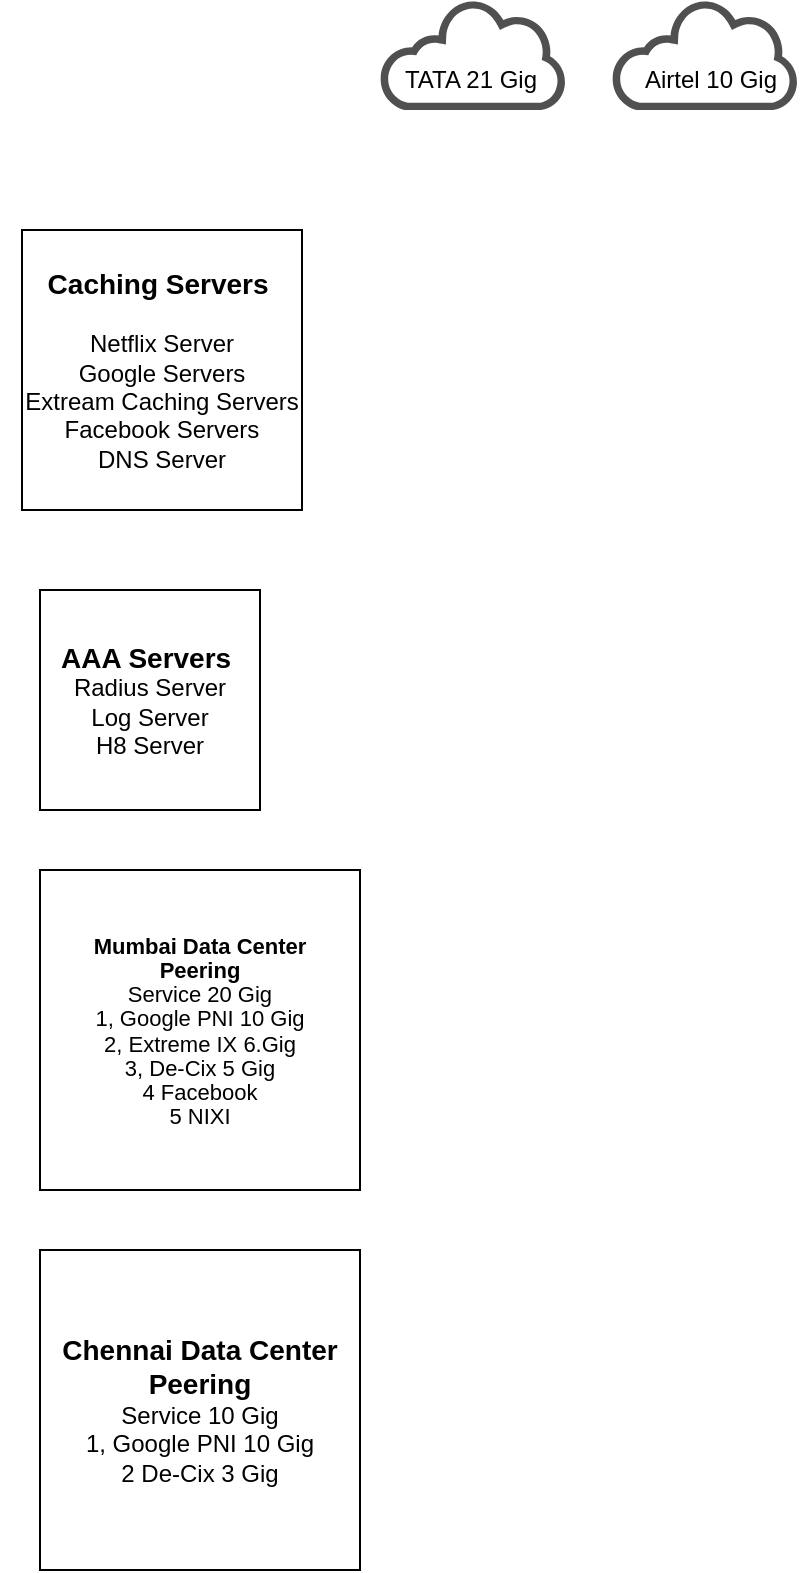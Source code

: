 <mxfile version="22.1.5" type="github">
  <diagram name="Page-1" id="c0LfCaRA-3R7Aoqcc4b5">
    <mxGraphModel dx="1912" dy="585" grid="1" gridSize="10" guides="1" tooltips="1" connect="1" arrows="1" fold="1" page="1" pageScale="1" pageWidth="850" pageHeight="1100" math="0" shadow="0">
      <root>
        <mxCell id="0" />
        <mxCell id="1" parent="0" />
        <mxCell id="HsOJpXerE5FL0MDGk8vI-7" value="" style="sketch=0;pointerEvents=1;shadow=0;dashed=0;html=1;strokeColor=none;fillColor=#505050;labelPosition=center;verticalLabelPosition=bottom;outlineConnect=0;verticalAlign=top;align=center;shape=mxgraph.office.clouds.cloud;movable=1;resizable=1;rotatable=1;deletable=1;editable=1;locked=0;connectable=1;" vertex="1" parent="1">
          <mxGeometry x="180" y="25" width="94" height="55" as="geometry" />
        </mxCell>
        <mxCell id="HsOJpXerE5FL0MDGk8vI-8" value="" style="sketch=0;pointerEvents=1;shadow=0;dashed=0;html=1;strokeColor=none;fillColor=#505050;labelPosition=center;verticalLabelPosition=bottom;outlineConnect=0;verticalAlign=top;align=center;shape=mxgraph.office.clouds.cloud;movable=0;resizable=0;rotatable=0;deletable=0;editable=0;locked=1;connectable=0;" vertex="1" parent="1">
          <mxGeometry x="296" y="25" width="94" height="55" as="geometry" />
        </mxCell>
        <mxCell id="HsOJpXerE5FL0MDGk8vI-9" value="&lt;div&gt;TATA 21 Gig&lt;/div&gt;" style="text;html=1;align=center;verticalAlign=middle;resizable=0;points=[];autosize=1;strokeColor=none;fillColor=none;movable=0;rotatable=0;deletable=0;editable=0;locked=1;connectable=0;" vertex="1" parent="1">
          <mxGeometry x="180" y="50" width="90" height="30" as="geometry" />
        </mxCell>
        <mxCell id="HsOJpXerE5FL0MDGk8vI-10" value="Airtel 10 Gig" style="text;html=1;align=center;verticalAlign=middle;resizable=0;points=[];autosize=1;strokeColor=none;fillColor=none;" vertex="1" parent="1">
          <mxGeometry x="300" y="50" width="90" height="30" as="geometry" />
        </mxCell>
        <mxCell id="HsOJpXerE5FL0MDGk8vI-11" value="" style="sketch=0;pointerEvents=1;shadow=0;dashed=0;html=1;strokeColor=none;fillColor=#505050;labelPosition=center;verticalLabelPosition=bottom;verticalAlign=top;outlineConnect=0;align=center;shape=mxgraph.office.servers.application_server;" vertex="1" parent="1">
          <mxGeometry x="30" y="140" width="40" height="40" as="geometry" />
        </mxCell>
        <mxCell id="HsOJpXerE5FL0MDGk8vI-12" value="&lt;div&gt;Caching Servers &lt;br&gt;&lt;/div&gt;Netflix Server l&lt;br&gt;Google Servers &lt;br&gt;Extream Caching Servers &lt;br&gt;Facebook Servers &lt;br&gt;DN Server " style="text;html=1;align=center;verticalAlign=middle;resizable=0;points=[];autosize=1;strokeColor=none;fillColor=none;" vertex="1" parent="1">
          <mxGeometry x="-10" y="180" width="160" height="100" as="geometry" />
        </mxCell>
        <mxCell id="HsOJpXerE5FL0MDGk8vI-13" value="&lt;div&gt;&lt;b&gt;&lt;font style=&quot;font-size: 14px;&quot;&gt;Caching Servers&amp;nbsp;&lt;/font&gt;&lt;/b&gt;&lt;/div&gt;&lt;div&gt;&lt;br&gt;&lt;/div&gt;&lt;div&gt;Netflix Server &lt;br&gt;&lt;/div&gt;Google Servers &lt;br&gt;Extream Caching Servers &lt;br&gt;Facebook Servers &lt;br&gt;&lt;div&gt;DNS Server &lt;/div&gt;" style="whiteSpace=wrap;html=1;aspect=fixed;" vertex="1" parent="1">
          <mxGeometry x="1" y="140" width="140" height="140" as="geometry" />
        </mxCell>
        <mxCell id="HsOJpXerE5FL0MDGk8vI-15" value="&lt;b&gt;&lt;font style=&quot;font-size: 14px;&quot;&gt;AAA Servers&amp;nbsp; &lt;/font&gt;&lt;/b&gt;&lt;br&gt;Radius Server&lt;br&gt;Log Server &lt;br&gt;H8 Server" style="whiteSpace=wrap;html=1;aspect=fixed;" vertex="1" parent="1">
          <mxGeometry x="10" y="320" width="110" height="110" as="geometry" />
        </mxCell>
        <mxCell id="HsOJpXerE5FL0MDGk8vI-16" value="&lt;p style=&quot;line-height: 110%; font-size: 11px;&quot;&gt;&lt;font style=&quot;font-size: 11px;&quot;&gt;&lt;b&gt;Mumbai Data Center &lt;br&gt;Peering &lt;/b&gt;&lt;br&gt;Service 20 Gig&lt;br&gt;1, Google PNI 10 Gig&lt;br&gt;2, Extreme IX 6.Gig &lt;br&gt;3, De-Cix 5 Gig &lt;br&gt;4 Facebook &lt;br&gt;5 NIXI &lt;br&gt;&lt;/font&gt;&lt;/p&gt;" style="whiteSpace=wrap;html=1;aspect=fixed;" vertex="1" parent="1">
          <mxGeometry x="10" y="460" width="160" height="160" as="geometry" />
        </mxCell>
        <mxCell id="HsOJpXerE5FL0MDGk8vI-17" value="&lt;b&gt;&lt;font style=&quot;font-size: 14px;&quot;&gt;Chennai Data Center &lt;/font&gt;&lt;/b&gt;&lt;br&gt;&lt;b&gt;&lt;font style=&quot;font-size: 14px;&quot;&gt;Peering&lt;/font&gt;&lt;/b&gt;&lt;br&gt;Service 10 Gig &lt;br&gt;1, Google PNI 10 Gig&lt;br&gt;2 De-Cix 3 Gig " style="whiteSpace=wrap;html=1;aspect=fixed;" vertex="1" parent="1">
          <mxGeometry x="10" y="650" width="160" height="160" as="geometry" />
        </mxCell>
      </root>
    </mxGraphModel>
  </diagram>
</mxfile>
